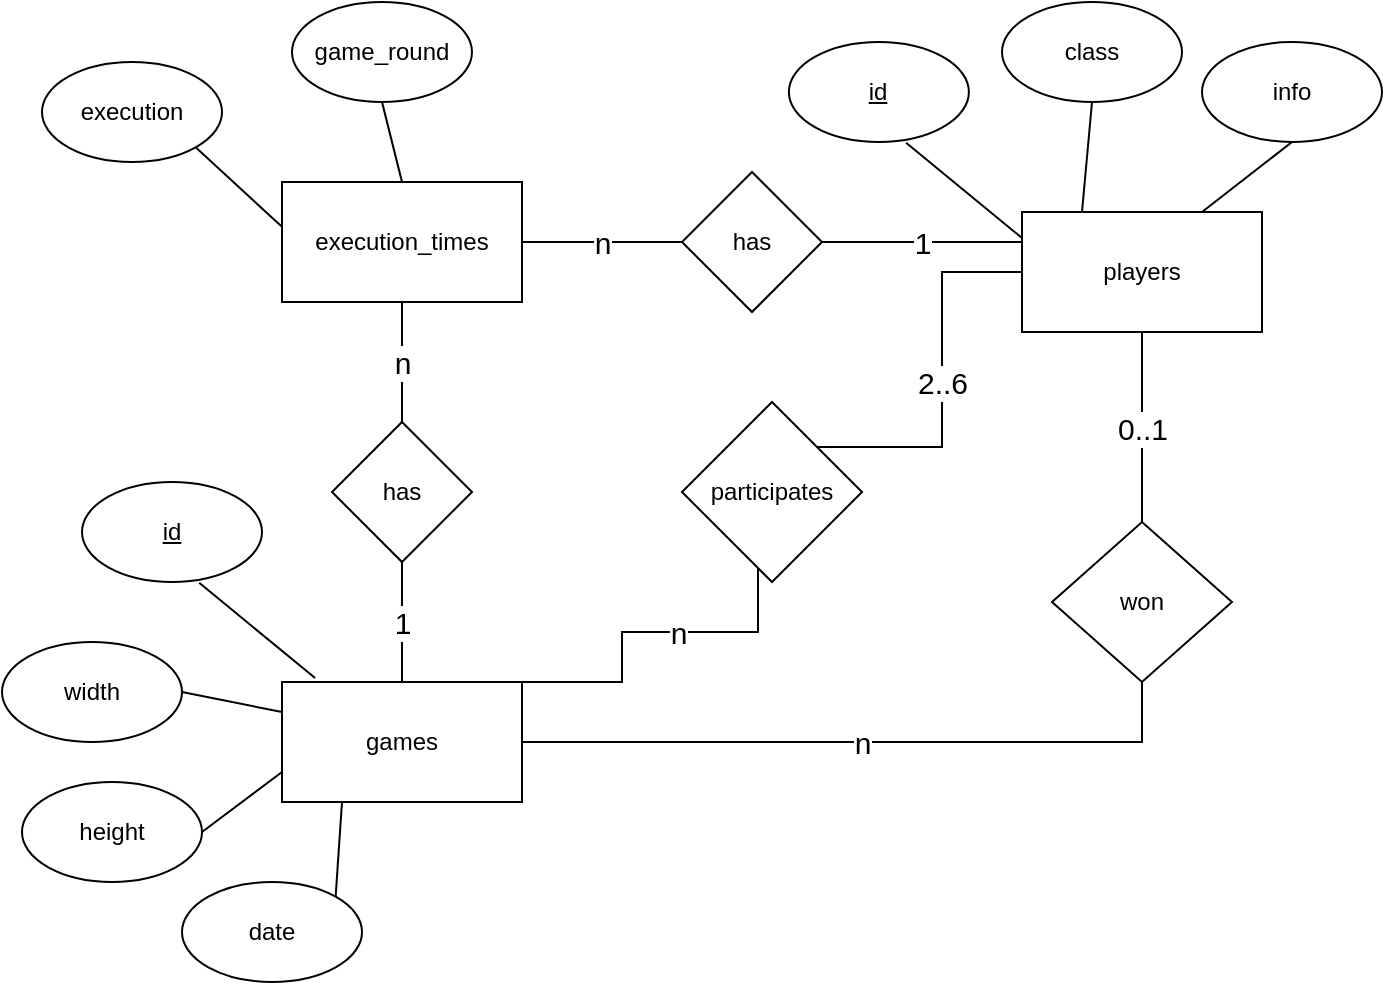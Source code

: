 <mxfile version="13.10.4" type="device"><diagram id="R2lEEEUBdFMjLlhIrx00" name="Page-1"><mxGraphModel dx="1038" dy="547" grid="1" gridSize="10" guides="1" tooltips="1" connect="1" arrows="1" fold="1" page="1" pageScale="1" pageWidth="850" pageHeight="1100" math="0" shadow="0" extFonts="Permanent Marker^https://fonts.googleapis.com/css?family=Permanent+Marker"><root><mxCell id="0"/><mxCell id="1" parent="0"/><mxCell id="BR8ORHih7mummIXUrdTD-36" value="n" style="edgeStyle=orthogonalEdgeStyle;rounded=0;orthogonalLoop=1;jettySize=auto;html=1;exitX=1;exitY=0.5;exitDx=0;exitDy=0;entryX=0;entryY=0.5;entryDx=0;entryDy=0;endArrow=none;endFill=0;strokeColor=#000000;fontSize=15;" parent="1" source="BR8ORHih7mummIXUrdTD-2" target="BR8ORHih7mummIXUrdTD-23" edge="1"><mxGeometry relative="1" as="geometry"/></mxCell><mxCell id="BR8ORHih7mummIXUrdTD-2" value="execution_times" style="rounded=0;whiteSpace=wrap;html=1;" parent="1" vertex="1"><mxGeometry x="160" y="140" width="120" height="60" as="geometry"/></mxCell><mxCell id="BR8ORHih7mummIXUrdTD-8" value="execution" style="ellipse;whiteSpace=wrap;html=1;" parent="1" vertex="1"><mxGeometry x="40" y="80" width="90" height="50" as="geometry"/></mxCell><mxCell id="BR8ORHih7mummIXUrdTD-9" value="" style="endArrow=none;html=1;strokeColor=#000000;entryX=0;entryY=0.373;entryDx=0;entryDy=0;entryPerimeter=0;exitX=1;exitY=1;exitDx=0;exitDy=0;" parent="1" source="BR8ORHih7mummIXUrdTD-8" target="BR8ORHih7mummIXUrdTD-2" edge="1"><mxGeometry width="50" height="50" relative="1" as="geometry"><mxPoint x="390" y="540" as="sourcePoint"/><mxPoint x="166.56" y="310.78" as="targetPoint"/></mxGeometry></mxCell><mxCell id="BR8ORHih7mummIXUrdTD-31" value="n" style="edgeStyle=orthogonalEdgeStyle;rounded=0;orthogonalLoop=1;jettySize=auto;html=1;exitX=1;exitY=0;exitDx=0;exitDy=0;entryX=0;entryY=1;entryDx=0;entryDy=0;endArrow=none;endFill=0;strokeColor=#000000;fontSize=15;" parent="1" source="BR8ORHih7mummIXUrdTD-11" target="BR8ORHih7mummIXUrdTD-22" edge="1"><mxGeometry relative="1" as="geometry"><Array as="points"><mxPoint x="330" y="390"/><mxPoint x="330" y="365"/><mxPoint x="398" y="365"/></Array></mxGeometry></mxCell><mxCell id="BR8ORHih7mummIXUrdTD-33" style="edgeStyle=orthogonalEdgeStyle;rounded=0;orthogonalLoop=1;jettySize=auto;html=1;exitX=0.5;exitY=0;exitDx=0;exitDy=0;entryX=0.5;entryY=1;entryDx=0;entryDy=0;endArrow=none;endFill=0;strokeColor=#000000;fontSize=14;" parent="1" source="BR8ORHih7mummIXUrdTD-11" target="BR8ORHih7mummIXUrdTD-21" edge="1"><mxGeometry relative="1" as="geometry"/></mxCell><mxCell id="BR8ORHih7mummIXUrdTD-39" value="n" style="edgeStyle=orthogonalEdgeStyle;rounded=0;orthogonalLoop=1;jettySize=auto;html=1;exitX=1;exitY=0.5;exitDx=0;exitDy=0;entryX=0.5;entryY=1;entryDx=0;entryDy=0;endArrow=none;endFill=0;strokeColor=#000000;fontSize=15;" parent="1" source="BR8ORHih7mummIXUrdTD-11" target="BR8ORHih7mummIXUrdTD-38" edge="1"><mxGeometry relative="1" as="geometry"><Array as="points"><mxPoint x="590" y="420"/></Array></mxGeometry></mxCell><mxCell id="BR8ORHih7mummIXUrdTD-11" value="games" style="rounded=0;whiteSpace=wrap;html=1;" parent="1" vertex="1"><mxGeometry x="160" y="390" width="120" height="60" as="geometry"/></mxCell><mxCell id="BR8ORHih7mummIXUrdTD-13" value="id" style="ellipse;whiteSpace=wrap;html=1;fontStyle=4" parent="1" vertex="1"><mxGeometry x="60" y="290" width="90" height="50" as="geometry"/></mxCell><mxCell id="BR8ORHih7mummIXUrdTD-14" value="" style="endArrow=none;html=1;strokeColor=#000000;entryX=0.138;entryY=-0.033;entryDx=0;entryDy=0;exitX=0.651;exitY=1.008;exitDx=0;exitDy=0;exitPerimeter=0;entryPerimeter=0;" parent="1" source="BR8ORHih7mummIXUrdTD-13" target="BR8ORHih7mummIXUrdTD-11" edge="1"><mxGeometry width="50" height="50" relative="1" as="geometry"><mxPoint x="460" y="630" as="sourcePoint"/><mxPoint x="220" y="365" as="targetPoint"/></mxGeometry></mxCell><mxCell id="BR8ORHih7mummIXUrdTD-15" value="width" style="ellipse;whiteSpace=wrap;html=1;" parent="1" vertex="1"><mxGeometry x="20" y="370" width="90" height="50" as="geometry"/></mxCell><mxCell id="BR8ORHih7mummIXUrdTD-16" value="" style="endArrow=none;html=1;strokeColor=#000000;entryX=0;entryY=0.25;entryDx=0;entryDy=0;exitX=1;exitY=0.5;exitDx=0;exitDy=0;" parent="1" source="BR8ORHih7mummIXUrdTD-15" target="BR8ORHih7mummIXUrdTD-11" edge="1"><mxGeometry width="50" height="50" relative="1" as="geometry"><mxPoint x="400" y="779" as="sourcePoint"/><mxPoint x="176.56" y="549.78" as="targetPoint"/></mxGeometry></mxCell><mxCell id="BR8ORHih7mummIXUrdTD-17" value="height" style="ellipse;whiteSpace=wrap;html=1;" parent="1" vertex="1"><mxGeometry x="30" y="440" width="90" height="50" as="geometry"/></mxCell><mxCell id="BR8ORHih7mummIXUrdTD-18" value="" style="endArrow=none;html=1;strokeColor=#000000;entryX=0;entryY=0.75;entryDx=0;entryDy=0;exitX=1;exitY=0.5;exitDx=0;exitDy=0;" parent="1" source="BR8ORHih7mummIXUrdTD-17" target="BR8ORHih7mummIXUrdTD-11" edge="1"><mxGeometry width="50" height="50" relative="1" as="geometry"><mxPoint x="410" y="849" as="sourcePoint"/><mxPoint x="170" y="475" as="targetPoint"/></mxGeometry></mxCell><mxCell id="BR8ORHih7mummIXUrdTD-19" value="date" style="ellipse;whiteSpace=wrap;html=1;" parent="1" vertex="1"><mxGeometry x="110" y="490" width="90" height="50" as="geometry"/></mxCell><mxCell id="BR8ORHih7mummIXUrdTD-20" value="" style="endArrow=none;html=1;strokeColor=#000000;entryX=0.25;entryY=1;entryDx=0;entryDy=0;exitX=1;exitY=0;exitDx=0;exitDy=0;" parent="1" source="BR8ORHih7mummIXUrdTD-19" target="BR8ORHih7mummIXUrdTD-11" edge="1"><mxGeometry width="50" height="50" relative="1" as="geometry"><mxPoint x="490" y="899" as="sourcePoint"/><mxPoint x="250" y="525" as="targetPoint"/></mxGeometry></mxCell><mxCell id="BR8ORHih7mummIXUrdTD-34" value="n" style="edgeStyle=orthogonalEdgeStyle;rounded=0;orthogonalLoop=1;jettySize=auto;html=1;exitX=0.5;exitY=0;exitDx=0;exitDy=0;entryX=0.5;entryY=1;entryDx=0;entryDy=0;endArrow=none;endFill=0;strokeColor=#000000;fontSize=15;" parent="1" source="BR8ORHih7mummIXUrdTD-21" target="BR8ORHih7mummIXUrdTD-2" edge="1"><mxGeometry relative="1" as="geometry"/></mxCell><mxCell id="BR8ORHih7mummIXUrdTD-35" value="1" style="edgeStyle=orthogonalEdgeStyle;rounded=0;orthogonalLoop=1;jettySize=auto;html=1;endArrow=none;endFill=0;strokeColor=#000000;fontSize=15;" parent="1" source="BR8ORHih7mummIXUrdTD-21" target="BR8ORHih7mummIXUrdTD-11" edge="1"><mxGeometry relative="1" as="geometry"/></mxCell><mxCell id="BR8ORHih7mummIXUrdTD-21" value="has" style="rhombus;whiteSpace=wrap;html=1;" parent="1" vertex="1"><mxGeometry x="185" y="260" width="70" height="70" as="geometry"/></mxCell><mxCell id="BR8ORHih7mummIXUrdTD-32" value="2..6" style="edgeStyle=orthogonalEdgeStyle;rounded=0;orthogonalLoop=1;jettySize=auto;html=1;exitX=1;exitY=0;exitDx=0;exitDy=0;entryX=0;entryY=0.5;entryDx=0;entryDy=0;endArrow=none;endFill=0;strokeColor=#000000;fontSize=15;" parent="1" source="BR8ORHih7mummIXUrdTD-22" target="BR8ORHih7mummIXUrdTD-24" edge="1"><mxGeometry relative="1" as="geometry"/></mxCell><mxCell id="BR8ORHih7mummIXUrdTD-22" value="participates" style="rhombus;whiteSpace=wrap;html=1;" parent="1" vertex="1"><mxGeometry x="360" y="250" width="90" height="90" as="geometry"/></mxCell><mxCell id="BR8ORHih7mummIXUrdTD-37" value="1" style="edgeStyle=orthogonalEdgeStyle;rounded=0;orthogonalLoop=1;jettySize=auto;html=1;entryX=0;entryY=0.25;entryDx=0;entryDy=0;endArrow=none;endFill=0;strokeColor=#000000;fontSize=15;" parent="1" source="BR8ORHih7mummIXUrdTD-23" target="BR8ORHih7mummIXUrdTD-24" edge="1"><mxGeometry relative="1" as="geometry"/></mxCell><mxCell id="BR8ORHih7mummIXUrdTD-23" value="has" style="rhombus;whiteSpace=wrap;html=1;" parent="1" vertex="1"><mxGeometry x="360" y="135" width="70" height="70" as="geometry"/></mxCell><mxCell id="BR8ORHih7mummIXUrdTD-24" value="players" style="rounded=0;whiteSpace=wrap;html=1;" parent="1" vertex="1"><mxGeometry x="530" y="155" width="120" height="60" as="geometry"/></mxCell><mxCell id="BR8ORHih7mummIXUrdTD-26" value="class" style="ellipse;whiteSpace=wrap;html=1;" parent="1" vertex="1"><mxGeometry x="520" y="50" width="90" height="50" as="geometry"/></mxCell><mxCell id="BR8ORHih7mummIXUrdTD-27" value="" style="endArrow=none;html=1;strokeColor=#000000;entryX=0.25;entryY=0;entryDx=0;entryDy=0;exitX=0.5;exitY=1;exitDx=0;exitDy=0;" parent="1" source="BR8ORHih7mummIXUrdTD-26" target="BR8ORHih7mummIXUrdTD-24" edge="1"><mxGeometry width="50" height="50" relative="1" as="geometry"><mxPoint x="920" y="509" as="sourcePoint"/><mxPoint x="600" y="180" as="targetPoint"/></mxGeometry></mxCell><mxCell id="BR8ORHih7mummIXUrdTD-28" value="info" style="ellipse;whiteSpace=wrap;html=1;" parent="1" vertex="1"><mxGeometry x="620" y="70" width="90" height="50" as="geometry"/></mxCell><mxCell id="BR8ORHih7mummIXUrdTD-29" value="" style="endArrow=none;html=1;strokeColor=#000000;entryX=0.75;entryY=0;entryDx=0;entryDy=0;exitX=0.5;exitY=1;exitDx=0;exitDy=0;" parent="1" source="BR8ORHih7mummIXUrdTD-28" target="BR8ORHih7mummIXUrdTD-24" edge="1"><mxGeometry width="50" height="50" relative="1" as="geometry"><mxPoint x="998.08" y="594" as="sourcePoint"/><mxPoint x="660.0" y="180.14" as="targetPoint"/></mxGeometry></mxCell><mxCell id="BR8ORHih7mummIXUrdTD-40" value="0..1" style="edgeStyle=orthogonalEdgeStyle;rounded=0;orthogonalLoop=1;jettySize=auto;html=1;entryX=0.5;entryY=1;entryDx=0;entryDy=0;endArrow=none;endFill=0;strokeColor=#000000;fontSize=15;" parent="1" source="BR8ORHih7mummIXUrdTD-38" target="BR8ORHih7mummIXUrdTD-24" edge="1"><mxGeometry relative="1" as="geometry"><Array as="points"><mxPoint x="590" y="260"/><mxPoint x="590" y="260"/></Array></mxGeometry></mxCell><mxCell id="BR8ORHih7mummIXUrdTD-38" value="won" style="rhombus;whiteSpace=wrap;html=1;" parent="1" vertex="1"><mxGeometry x="545" y="310" width="90" height="80" as="geometry"/></mxCell><mxCell id="BR8ORHih7mummIXUrdTD-41" value="id" style="ellipse;whiteSpace=wrap;html=1;fontStyle=4" parent="1" vertex="1"><mxGeometry x="413.44" y="70" width="90" height="50" as="geometry"/></mxCell><mxCell id="BR8ORHih7mummIXUrdTD-42" value="" style="endArrow=none;html=1;strokeColor=#000000;entryX=0.138;entryY=-0.033;entryDx=0;entryDy=0;exitX=0.651;exitY=1.008;exitDx=0;exitDy=0;exitPerimeter=0;entryPerimeter=0;" parent="1" source="BR8ORHih7mummIXUrdTD-41" edge="1"><mxGeometry width="50" height="50" relative="1" as="geometry"><mxPoint x="813.44" y="410" as="sourcePoint"/><mxPoint x="530.0" y="168.02" as="targetPoint"/></mxGeometry></mxCell><mxCell id="5WH51_84MhSkmb3Lm7Ip-1" value="game_round" style="ellipse;whiteSpace=wrap;html=1;" vertex="1" parent="1"><mxGeometry x="165" y="50" width="90" height="50" as="geometry"/></mxCell><mxCell id="5WH51_84MhSkmb3Lm7Ip-2" value="" style="endArrow=none;html=1;strokeColor=#000000;entryX=0.5;entryY=0;entryDx=0;entryDy=0;exitX=0.5;exitY=1;exitDx=0;exitDy=0;" edge="1" parent="1" source="5WH51_84MhSkmb3Lm7Ip-1" target="BR8ORHih7mummIXUrdTD-2"><mxGeometry width="50" height="50" relative="1" as="geometry"><mxPoint x="116.82" y="122.678" as="sourcePoint"/><mxPoint x="160" y="162.38" as="targetPoint"/></mxGeometry></mxCell></root></mxGraphModel></diagram></mxfile>